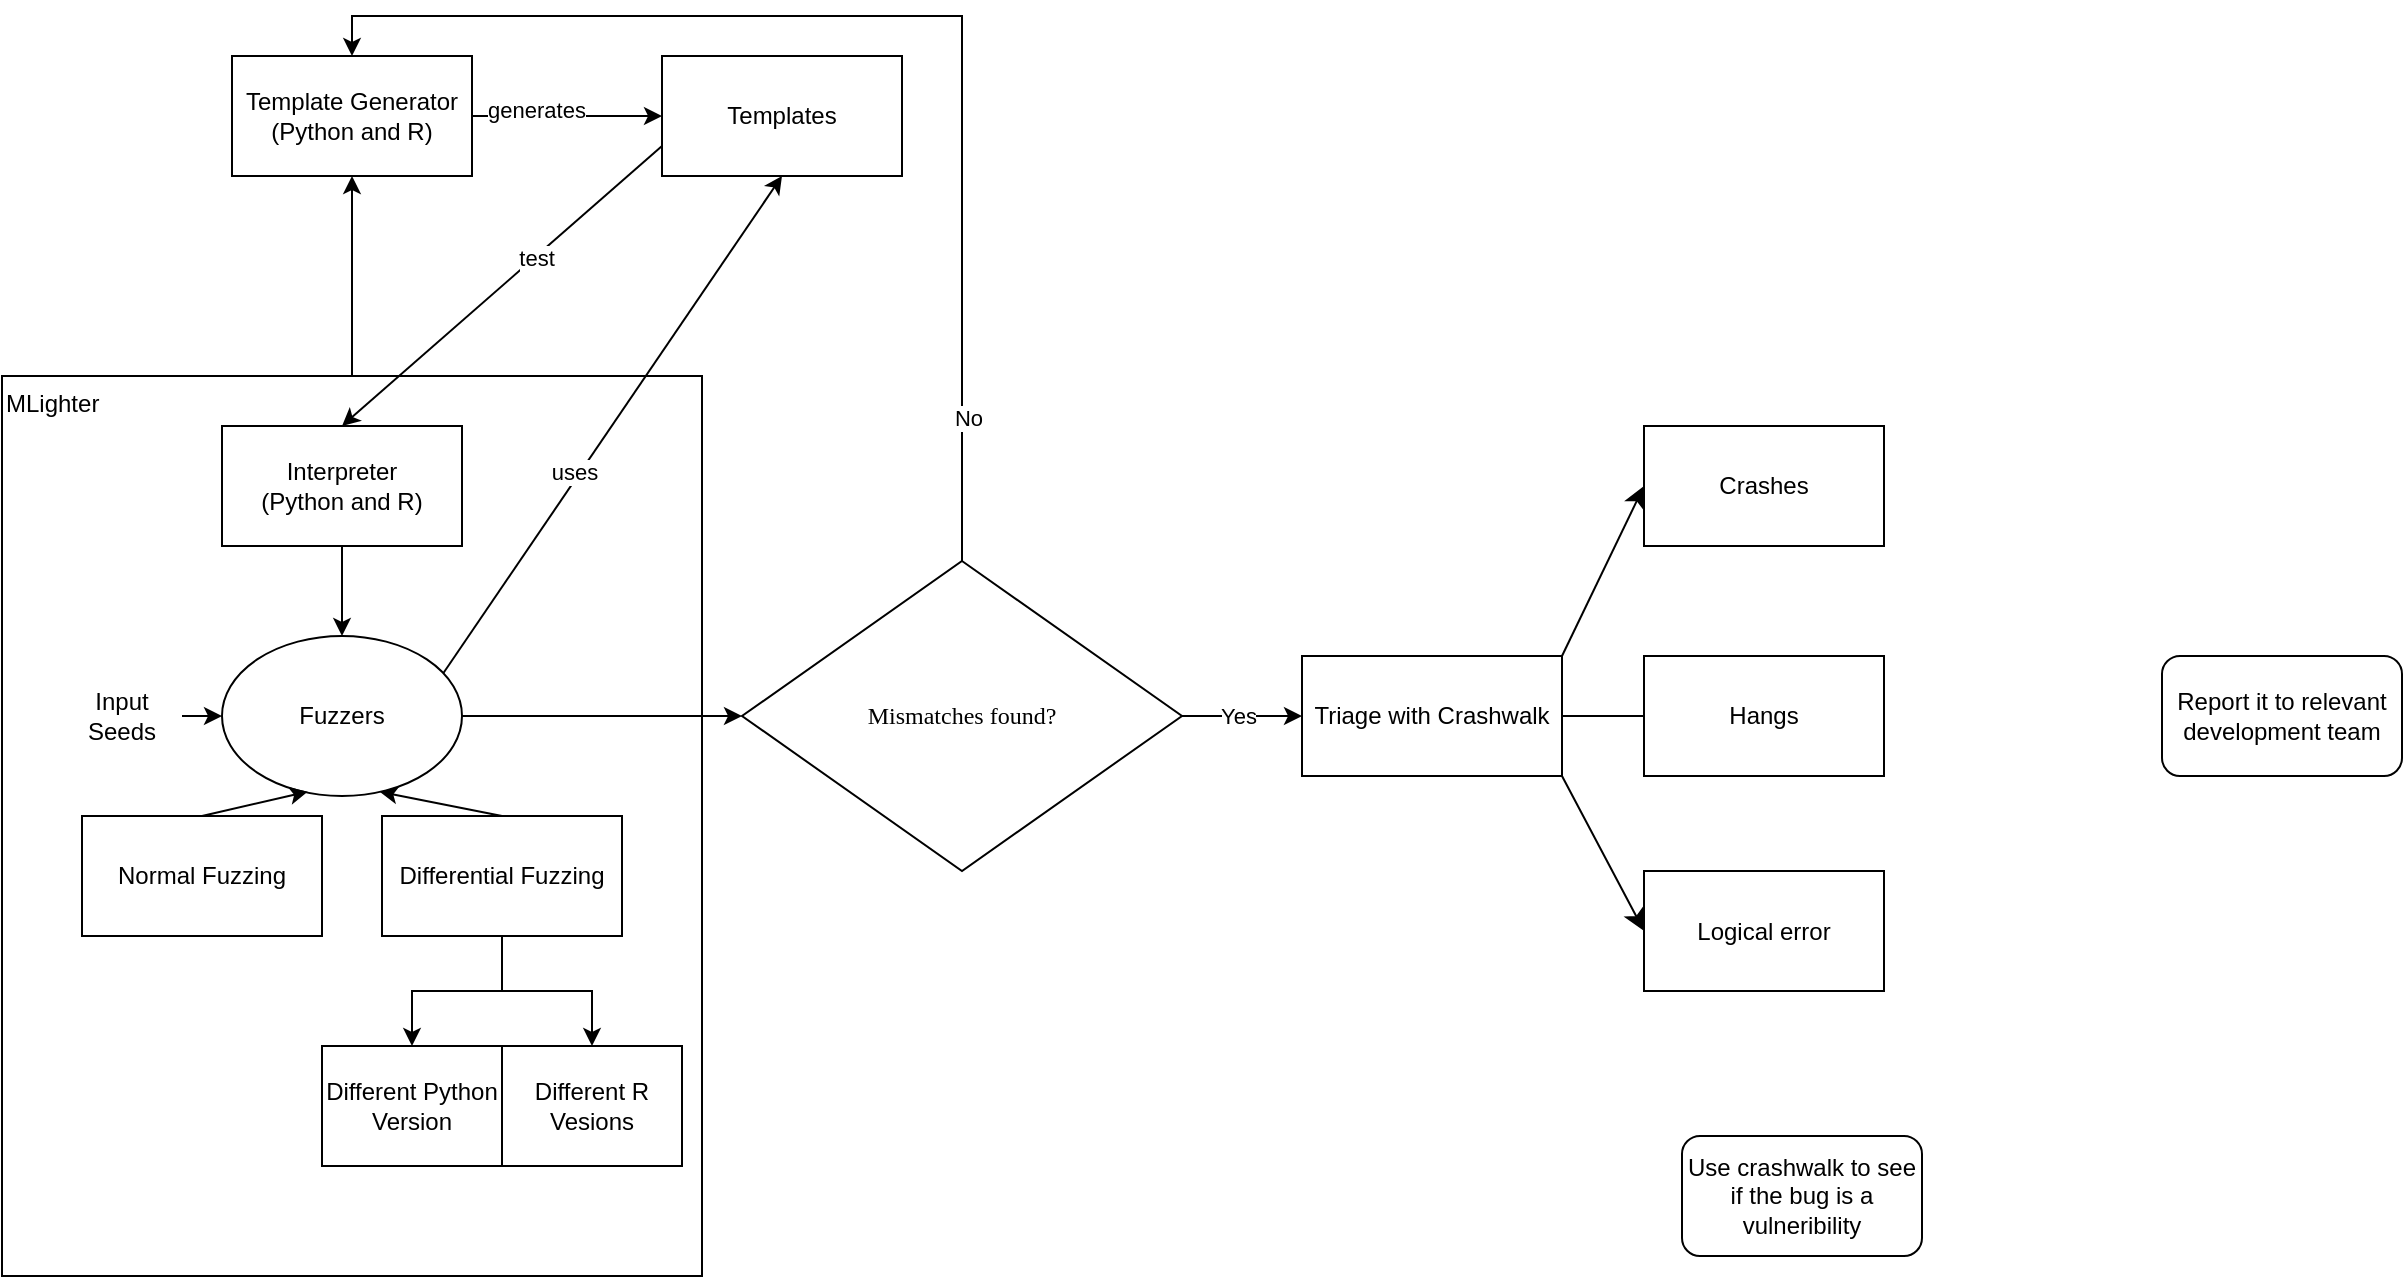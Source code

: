 <mxfile version="24.0.2" type="github">
  <diagram name="Page-1" id="amzALCv6bI6qjFAQoZQV">
    <mxGraphModel dx="1877" dy="711" grid="1" gridSize="10" guides="1" tooltips="1" connect="1" arrows="1" fold="1" page="1" pageScale="1" pageWidth="827" pageHeight="1169" math="0" shadow="0">
      <root>
        <mxCell id="0" />
        <mxCell id="1" parent="0" />
        <mxCell id="rOSCQlMySwnuyHpSkQuA-8" style="rounded=0;orthogonalLoop=1;jettySize=auto;html=1;exitX=0.5;exitY=0;exitDx=0;exitDy=0;entryX=0.5;entryY=1;entryDx=0;entryDy=0;" parent="1" source="rOSCQlMySwnuyHpSkQuA-1" target="rOSCQlMySwnuyHpSkQuA-2" edge="1">
          <mxGeometry relative="1" as="geometry" />
        </mxCell>
        <mxCell id="rOSCQlMySwnuyHpSkQuA-1" value="MLighter" style="rounded=0;whiteSpace=wrap;html=1;align=left;verticalAlign=top;" parent="1" vertex="1">
          <mxGeometry x="-170" y="250" width="350" height="450" as="geometry" />
        </mxCell>
        <mxCell id="rOSCQlMySwnuyHpSkQuA-9" style="edgeStyle=orthogonalEdgeStyle;rounded=0;orthogonalLoop=1;jettySize=auto;html=1;exitX=1;exitY=0.5;exitDx=0;exitDy=0;entryX=0;entryY=0.5;entryDx=0;entryDy=0;" parent="1" source="rOSCQlMySwnuyHpSkQuA-2" target="rOSCQlMySwnuyHpSkQuA-3" edge="1">
          <mxGeometry relative="1" as="geometry" />
        </mxCell>
        <mxCell id="rOSCQlMySwnuyHpSkQuA-28" value="generates" style="edgeLabel;html=1;align=center;verticalAlign=middle;resizable=0;points=[];" parent="rOSCQlMySwnuyHpSkQuA-9" vertex="1" connectable="0">
          <mxGeometry x="-0.328" y="3" relative="1" as="geometry">
            <mxPoint as="offset" />
          </mxGeometry>
        </mxCell>
        <mxCell id="rOSCQlMySwnuyHpSkQuA-2" value="Template Generator&lt;br&gt;(Python and R)" style="rounded=0;whiteSpace=wrap;html=1;" parent="1" vertex="1">
          <mxGeometry x="-55" y="90" width="120" height="60" as="geometry" />
        </mxCell>
        <mxCell id="rOSCQlMySwnuyHpSkQuA-11" style="rounded=0;orthogonalLoop=1;jettySize=auto;html=1;exitX=0;exitY=0.75;exitDx=0;exitDy=0;entryX=0.5;entryY=0;entryDx=0;entryDy=0;" parent="1" source="rOSCQlMySwnuyHpSkQuA-3" target="rOSCQlMySwnuyHpSkQuA-7" edge="1">
          <mxGeometry relative="1" as="geometry" />
        </mxCell>
        <mxCell id="rOSCQlMySwnuyHpSkQuA-25" value="test" style="edgeLabel;html=1;align=center;verticalAlign=middle;resizable=0;points=[];" parent="rOSCQlMySwnuyHpSkQuA-11" vertex="1" connectable="0">
          <mxGeometry x="-0.212" y="1" relative="1" as="geometry">
            <mxPoint x="-1" as="offset" />
          </mxGeometry>
        </mxCell>
        <mxCell id="rOSCQlMySwnuyHpSkQuA-3" value="Templates" style="rounded=0;whiteSpace=wrap;html=1;" parent="1" vertex="1">
          <mxGeometry x="160" y="90" width="120" height="60" as="geometry" />
        </mxCell>
        <mxCell id="rOSCQlMySwnuyHpSkQuA-10" style="rounded=0;orthogonalLoop=1;jettySize=auto;html=1;exitX=0.922;exitY=0.233;exitDx=0;exitDy=0;entryX=0.5;entryY=1;entryDx=0;entryDy=0;exitPerimeter=0;" parent="1" source="rOSCQlMySwnuyHpSkQuA-5" target="rOSCQlMySwnuyHpSkQuA-3" edge="1">
          <mxGeometry relative="1" as="geometry" />
        </mxCell>
        <mxCell id="rOSCQlMySwnuyHpSkQuA-24" value="uses" style="edgeLabel;html=1;align=center;verticalAlign=middle;resizable=0;points=[];" parent="rOSCQlMySwnuyHpSkQuA-10" vertex="1" connectable="0">
          <mxGeometry x="-0.2" y="3" relative="1" as="geometry">
            <mxPoint as="offset" />
          </mxGeometry>
        </mxCell>
        <mxCell id="rOSCQlMySwnuyHpSkQuA-32" style="rounded=0;orthogonalLoop=1;jettySize=auto;html=1;exitX=1;exitY=0.5;exitDx=0;exitDy=0;entryX=0;entryY=0.5;entryDx=0;entryDy=0;" parent="1" source="rOSCQlMySwnuyHpSkQuA-5" target="rOSCQlMySwnuyHpSkQuA-31" edge="1">
          <mxGeometry relative="1" as="geometry" />
        </mxCell>
        <mxCell id="rOSCQlMySwnuyHpSkQuA-5" value="Fuzzers" style="ellipse;whiteSpace=wrap;html=1;" parent="1" vertex="1">
          <mxGeometry x="-60" y="380" width="120" height="80" as="geometry" />
        </mxCell>
        <mxCell id="rOSCQlMySwnuyHpSkQuA-14" style="rounded=0;orthogonalLoop=1;jettySize=auto;html=1;exitX=1;exitY=0.5;exitDx=0;exitDy=0;" parent="1" source="rOSCQlMySwnuyHpSkQuA-6" edge="1">
          <mxGeometry relative="1" as="geometry">
            <mxPoint x="-60" y="420" as="targetPoint" />
          </mxGeometry>
        </mxCell>
        <mxCell id="rOSCQlMySwnuyHpSkQuA-6" value="Input Seeds" style="text;html=1;align=center;verticalAlign=middle;whiteSpace=wrap;rounded=0;" parent="1" vertex="1">
          <mxGeometry x="-140" y="402.5" width="60" height="35" as="geometry" />
        </mxCell>
        <mxCell id="CzA6qbHo2A6-y_BBXeDh-2" style="edgeStyle=orthogonalEdgeStyle;rounded=0;orthogonalLoop=1;jettySize=auto;html=1;exitX=0.5;exitY=1;exitDx=0;exitDy=0;" parent="1" source="rOSCQlMySwnuyHpSkQuA-7" target="rOSCQlMySwnuyHpSkQuA-5" edge="1">
          <mxGeometry relative="1" as="geometry" />
        </mxCell>
        <mxCell id="rOSCQlMySwnuyHpSkQuA-7" value="Interpreter&lt;br&gt;(Python and R)" style="rounded=0;whiteSpace=wrap;html=1;" parent="1" vertex="1">
          <mxGeometry x="-60" y="275" width="120" height="60" as="geometry" />
        </mxCell>
        <mxCell id="rOSCQlMySwnuyHpSkQuA-15" value="Normal Fuzzing" style="rounded=0;whiteSpace=wrap;html=1;" parent="1" vertex="1">
          <mxGeometry x="-130" y="470" width="120" height="60" as="geometry" />
        </mxCell>
        <mxCell id="rOSCQlMySwnuyHpSkQuA-20" value="" style="edgeStyle=orthogonalEdgeStyle;rounded=0;orthogonalLoop=1;jettySize=auto;html=1;" parent="1" source="rOSCQlMySwnuyHpSkQuA-16" target="rOSCQlMySwnuyHpSkQuA-19" edge="1">
          <mxGeometry relative="1" as="geometry" />
        </mxCell>
        <mxCell id="rOSCQlMySwnuyHpSkQuA-22" value="" style="edgeStyle=orthogonalEdgeStyle;rounded=0;orthogonalLoop=1;jettySize=auto;html=1;" parent="1" source="rOSCQlMySwnuyHpSkQuA-16" target="rOSCQlMySwnuyHpSkQuA-21" edge="1">
          <mxGeometry relative="1" as="geometry" />
        </mxCell>
        <mxCell id="rOSCQlMySwnuyHpSkQuA-16" value="Differential Fuzzing" style="rounded=0;whiteSpace=wrap;html=1;" parent="1" vertex="1">
          <mxGeometry x="20" y="470" width="120" height="60" as="geometry" />
        </mxCell>
        <mxCell id="rOSCQlMySwnuyHpSkQuA-17" style="rounded=0;orthogonalLoop=1;jettySize=auto;html=1;exitX=0.5;exitY=0;exitDx=0;exitDy=0;entryX=0.357;entryY=0.973;entryDx=0;entryDy=0;entryPerimeter=0;" parent="1" source="rOSCQlMySwnuyHpSkQuA-15" target="rOSCQlMySwnuyHpSkQuA-5" edge="1">
          <mxGeometry relative="1" as="geometry">
            <mxPoint x="376.04" y="384.64" as="targetPoint" />
          </mxGeometry>
        </mxCell>
        <mxCell id="rOSCQlMySwnuyHpSkQuA-18" style="rounded=0;orthogonalLoop=1;jettySize=auto;html=1;exitX=0.5;exitY=0;exitDx=0;exitDy=0;entryX=0.657;entryY=0.973;entryDx=0;entryDy=0;entryPerimeter=0;" parent="1" source="rOSCQlMySwnuyHpSkQuA-16" target="rOSCQlMySwnuyHpSkQuA-5" edge="1">
          <mxGeometry relative="1" as="geometry">
            <mxPoint x="441.56" y="389.36" as="targetPoint" />
          </mxGeometry>
        </mxCell>
        <mxCell id="rOSCQlMySwnuyHpSkQuA-19" value="Different Python Version" style="rounded=0;whiteSpace=wrap;html=1;" parent="1" vertex="1">
          <mxGeometry x="-10" y="585" width="90" height="60" as="geometry" />
        </mxCell>
        <mxCell id="rOSCQlMySwnuyHpSkQuA-21" value="Different R Vesions" style="rounded=0;whiteSpace=wrap;html=1;" parent="1" vertex="1">
          <mxGeometry x="80" y="585" width="90" height="60" as="geometry" />
        </mxCell>
        <mxCell id="rOSCQlMySwnuyHpSkQuA-33" style="edgeStyle=orthogonalEdgeStyle;rounded=0;orthogonalLoop=1;jettySize=auto;html=1;exitX=0.5;exitY=0;exitDx=0;exitDy=0;entryX=0.5;entryY=0;entryDx=0;entryDy=0;" parent="1" source="rOSCQlMySwnuyHpSkQuA-31" target="rOSCQlMySwnuyHpSkQuA-2" edge="1">
          <mxGeometry relative="1" as="geometry" />
        </mxCell>
        <mxCell id="rOSCQlMySwnuyHpSkQuA-34" value="No" style="edgeLabel;html=1;align=center;verticalAlign=middle;resizable=0;points=[];" parent="rOSCQlMySwnuyHpSkQuA-33" vertex="1" connectable="0">
          <mxGeometry x="-0.759" y="-3" relative="1" as="geometry">
            <mxPoint as="offset" />
          </mxGeometry>
        </mxCell>
        <mxCell id="rOSCQlMySwnuyHpSkQuA-42" style="edgeStyle=orthogonalEdgeStyle;rounded=0;orthogonalLoop=1;jettySize=auto;html=1;exitX=1;exitY=0.5;exitDx=0;exitDy=0;entryX=0;entryY=0.5;entryDx=0;entryDy=0;" parent="1" source="rOSCQlMySwnuyHpSkQuA-31" target="ftJMKh0BDE4pn1SkjYPP-3" edge="1">
          <mxGeometry relative="1" as="geometry">
            <mxPoint x="470" y="420" as="targetPoint" />
          </mxGeometry>
        </mxCell>
        <mxCell id="rOSCQlMySwnuyHpSkQuA-43" value="Yes" style="edgeLabel;html=1;align=center;verticalAlign=middle;resizable=0;points=[];" parent="rOSCQlMySwnuyHpSkQuA-42" vertex="1" connectable="0">
          <mxGeometry x="0.026" y="-3" relative="1" as="geometry">
            <mxPoint x="-3" y="-3" as="offset" />
          </mxGeometry>
        </mxCell>
        <mxCell id="rOSCQlMySwnuyHpSkQuA-31" value="&lt;font face=&quot;Verdana&quot;&gt;Mismatches found?&lt;/font&gt;" style="rhombus;whiteSpace=wrap;html=1;" parent="1" vertex="1">
          <mxGeometry x="200" y="342.5" width="220" height="155" as="geometry" />
        </mxCell>
        <mxCell id="rOSCQlMySwnuyHpSkQuA-39" value="Report it to relevant development team" style="rounded=1;whiteSpace=wrap;html=1;" parent="1" vertex="1">
          <mxGeometry x="910" y="390" width="120" height="60" as="geometry" />
        </mxCell>
        <mxCell id="rOSCQlMySwnuyHpSkQuA-40" value="Use crashwalk to see if the bug is a vulneribility" style="rounded=1;whiteSpace=wrap;html=1;" parent="1" vertex="1">
          <mxGeometry x="670" y="630" width="120" height="60" as="geometry" />
        </mxCell>
        <mxCell id="ftJMKh0BDE4pn1SkjYPP-8" style="edgeStyle=none;curved=1;rounded=0;orthogonalLoop=1;jettySize=auto;html=1;exitX=1;exitY=0;exitDx=0;exitDy=0;entryX=0;entryY=0.5;entryDx=0;entryDy=0;fontSize=12;startSize=8;endSize=8;" parent="1" source="ftJMKh0BDE4pn1SkjYPP-3" target="ftJMKh0BDE4pn1SkjYPP-5" edge="1">
          <mxGeometry relative="1" as="geometry" />
        </mxCell>
        <mxCell id="ftJMKh0BDE4pn1SkjYPP-9" style="edgeStyle=none;curved=1;rounded=0;orthogonalLoop=1;jettySize=auto;html=1;exitX=1;exitY=0.5;exitDx=0;exitDy=0;entryX=0;entryY=0.5;entryDx=0;entryDy=0;fontSize=12;startSize=8;endSize=8;" parent="1" source="ftJMKh0BDE4pn1SkjYPP-3" target="ftJMKh0BDE4pn1SkjYPP-6" edge="1">
          <mxGeometry relative="1" as="geometry" />
        </mxCell>
        <mxCell id="ftJMKh0BDE4pn1SkjYPP-10" style="edgeStyle=none;curved=1;rounded=0;orthogonalLoop=1;jettySize=auto;html=1;exitX=1;exitY=1;exitDx=0;exitDy=0;entryX=0;entryY=0.5;entryDx=0;entryDy=0;fontSize=12;startSize=8;endSize=8;" parent="1" source="ftJMKh0BDE4pn1SkjYPP-3" target="ftJMKh0BDE4pn1SkjYPP-7" edge="1">
          <mxGeometry relative="1" as="geometry" />
        </mxCell>
        <mxCell id="ftJMKh0BDE4pn1SkjYPP-3" value="Triage with Crashwalk" style="rounded=0;whiteSpace=wrap;html=1;" parent="1" vertex="1">
          <mxGeometry x="480" y="390" width="130" height="60" as="geometry" />
        </mxCell>
        <mxCell id="ftJMKh0BDE4pn1SkjYPP-5" value="Crashes" style="rounded=0;whiteSpace=wrap;html=1;" parent="1" vertex="1">
          <mxGeometry x="651" y="275" width="120" height="60" as="geometry" />
        </mxCell>
        <mxCell id="ftJMKh0BDE4pn1SkjYPP-6" value="Hangs" style="rounded=0;whiteSpace=wrap;html=1;direction=west;" parent="1" vertex="1">
          <mxGeometry x="651" y="390" width="120" height="60" as="geometry" />
        </mxCell>
        <mxCell id="ftJMKh0BDE4pn1SkjYPP-7" value="Logical error" style="rounded=0;whiteSpace=wrap;html=1;" parent="1" vertex="1">
          <mxGeometry x="651" y="497.5" width="120" height="60" as="geometry" />
        </mxCell>
      </root>
    </mxGraphModel>
  </diagram>
</mxfile>
